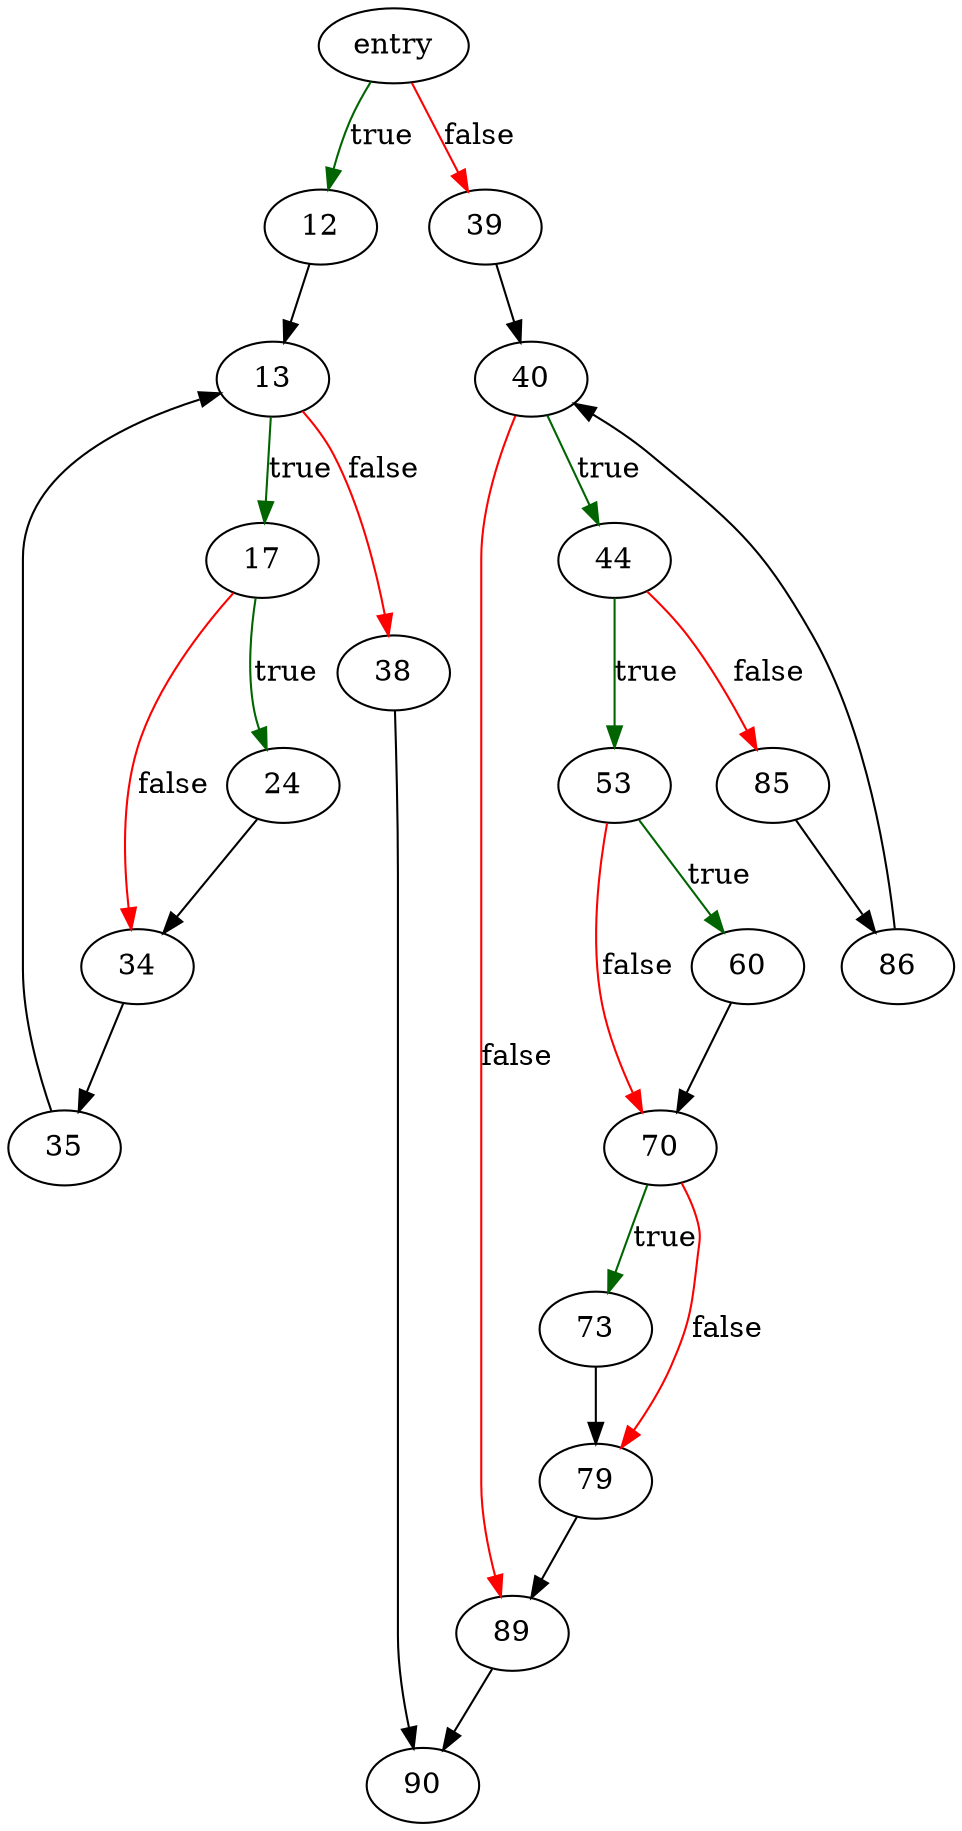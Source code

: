 digraph "unixSetSystemCall" {
	// Node definitions.
	3 [label=entry];
	12;
	13;
	17;
	24;
	34;
	35;
	38;
	39;
	40;
	44;
	53;
	60;
	70;
	73;
	79;
	85;
	86;
	89;
	90;

	// Edge definitions.
	3 -> 12 [
		color=darkgreen
		label=true
	];
	3 -> 39 [
		color=red
		label=false
	];
	12 -> 13;
	13 -> 17 [
		color=darkgreen
		label=true
	];
	13 -> 38 [
		color=red
		label=false
	];
	17 -> 24 [
		color=darkgreen
		label=true
	];
	17 -> 34 [
		color=red
		label=false
	];
	24 -> 34;
	34 -> 35;
	35 -> 13;
	38 -> 90;
	39 -> 40;
	40 -> 44 [
		color=darkgreen
		label=true
	];
	40 -> 89 [
		color=red
		label=false
	];
	44 -> 53 [
		color=darkgreen
		label=true
	];
	44 -> 85 [
		color=red
		label=false
	];
	53 -> 60 [
		color=darkgreen
		label=true
	];
	53 -> 70 [
		color=red
		label=false
	];
	60 -> 70;
	70 -> 73 [
		color=darkgreen
		label=true
	];
	70 -> 79 [
		color=red
		label=false
	];
	73 -> 79;
	79 -> 89;
	85 -> 86;
	86 -> 40;
	89 -> 90;
}